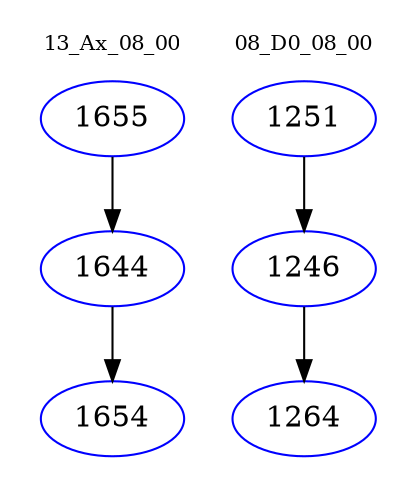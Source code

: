 digraph{
subgraph cluster_0 {
color = white
label = "13_Ax_08_00";
fontsize=10;
T0_1655 [label="1655", color="blue"]
T0_1655 -> T0_1644 [color="black"]
T0_1644 [label="1644", color="blue"]
T0_1644 -> T0_1654 [color="black"]
T0_1654 [label="1654", color="blue"]
}
subgraph cluster_1 {
color = white
label = "08_D0_08_00";
fontsize=10;
T1_1251 [label="1251", color="blue"]
T1_1251 -> T1_1246 [color="black"]
T1_1246 [label="1246", color="blue"]
T1_1246 -> T1_1264 [color="black"]
T1_1264 [label="1264", color="blue"]
}
}
